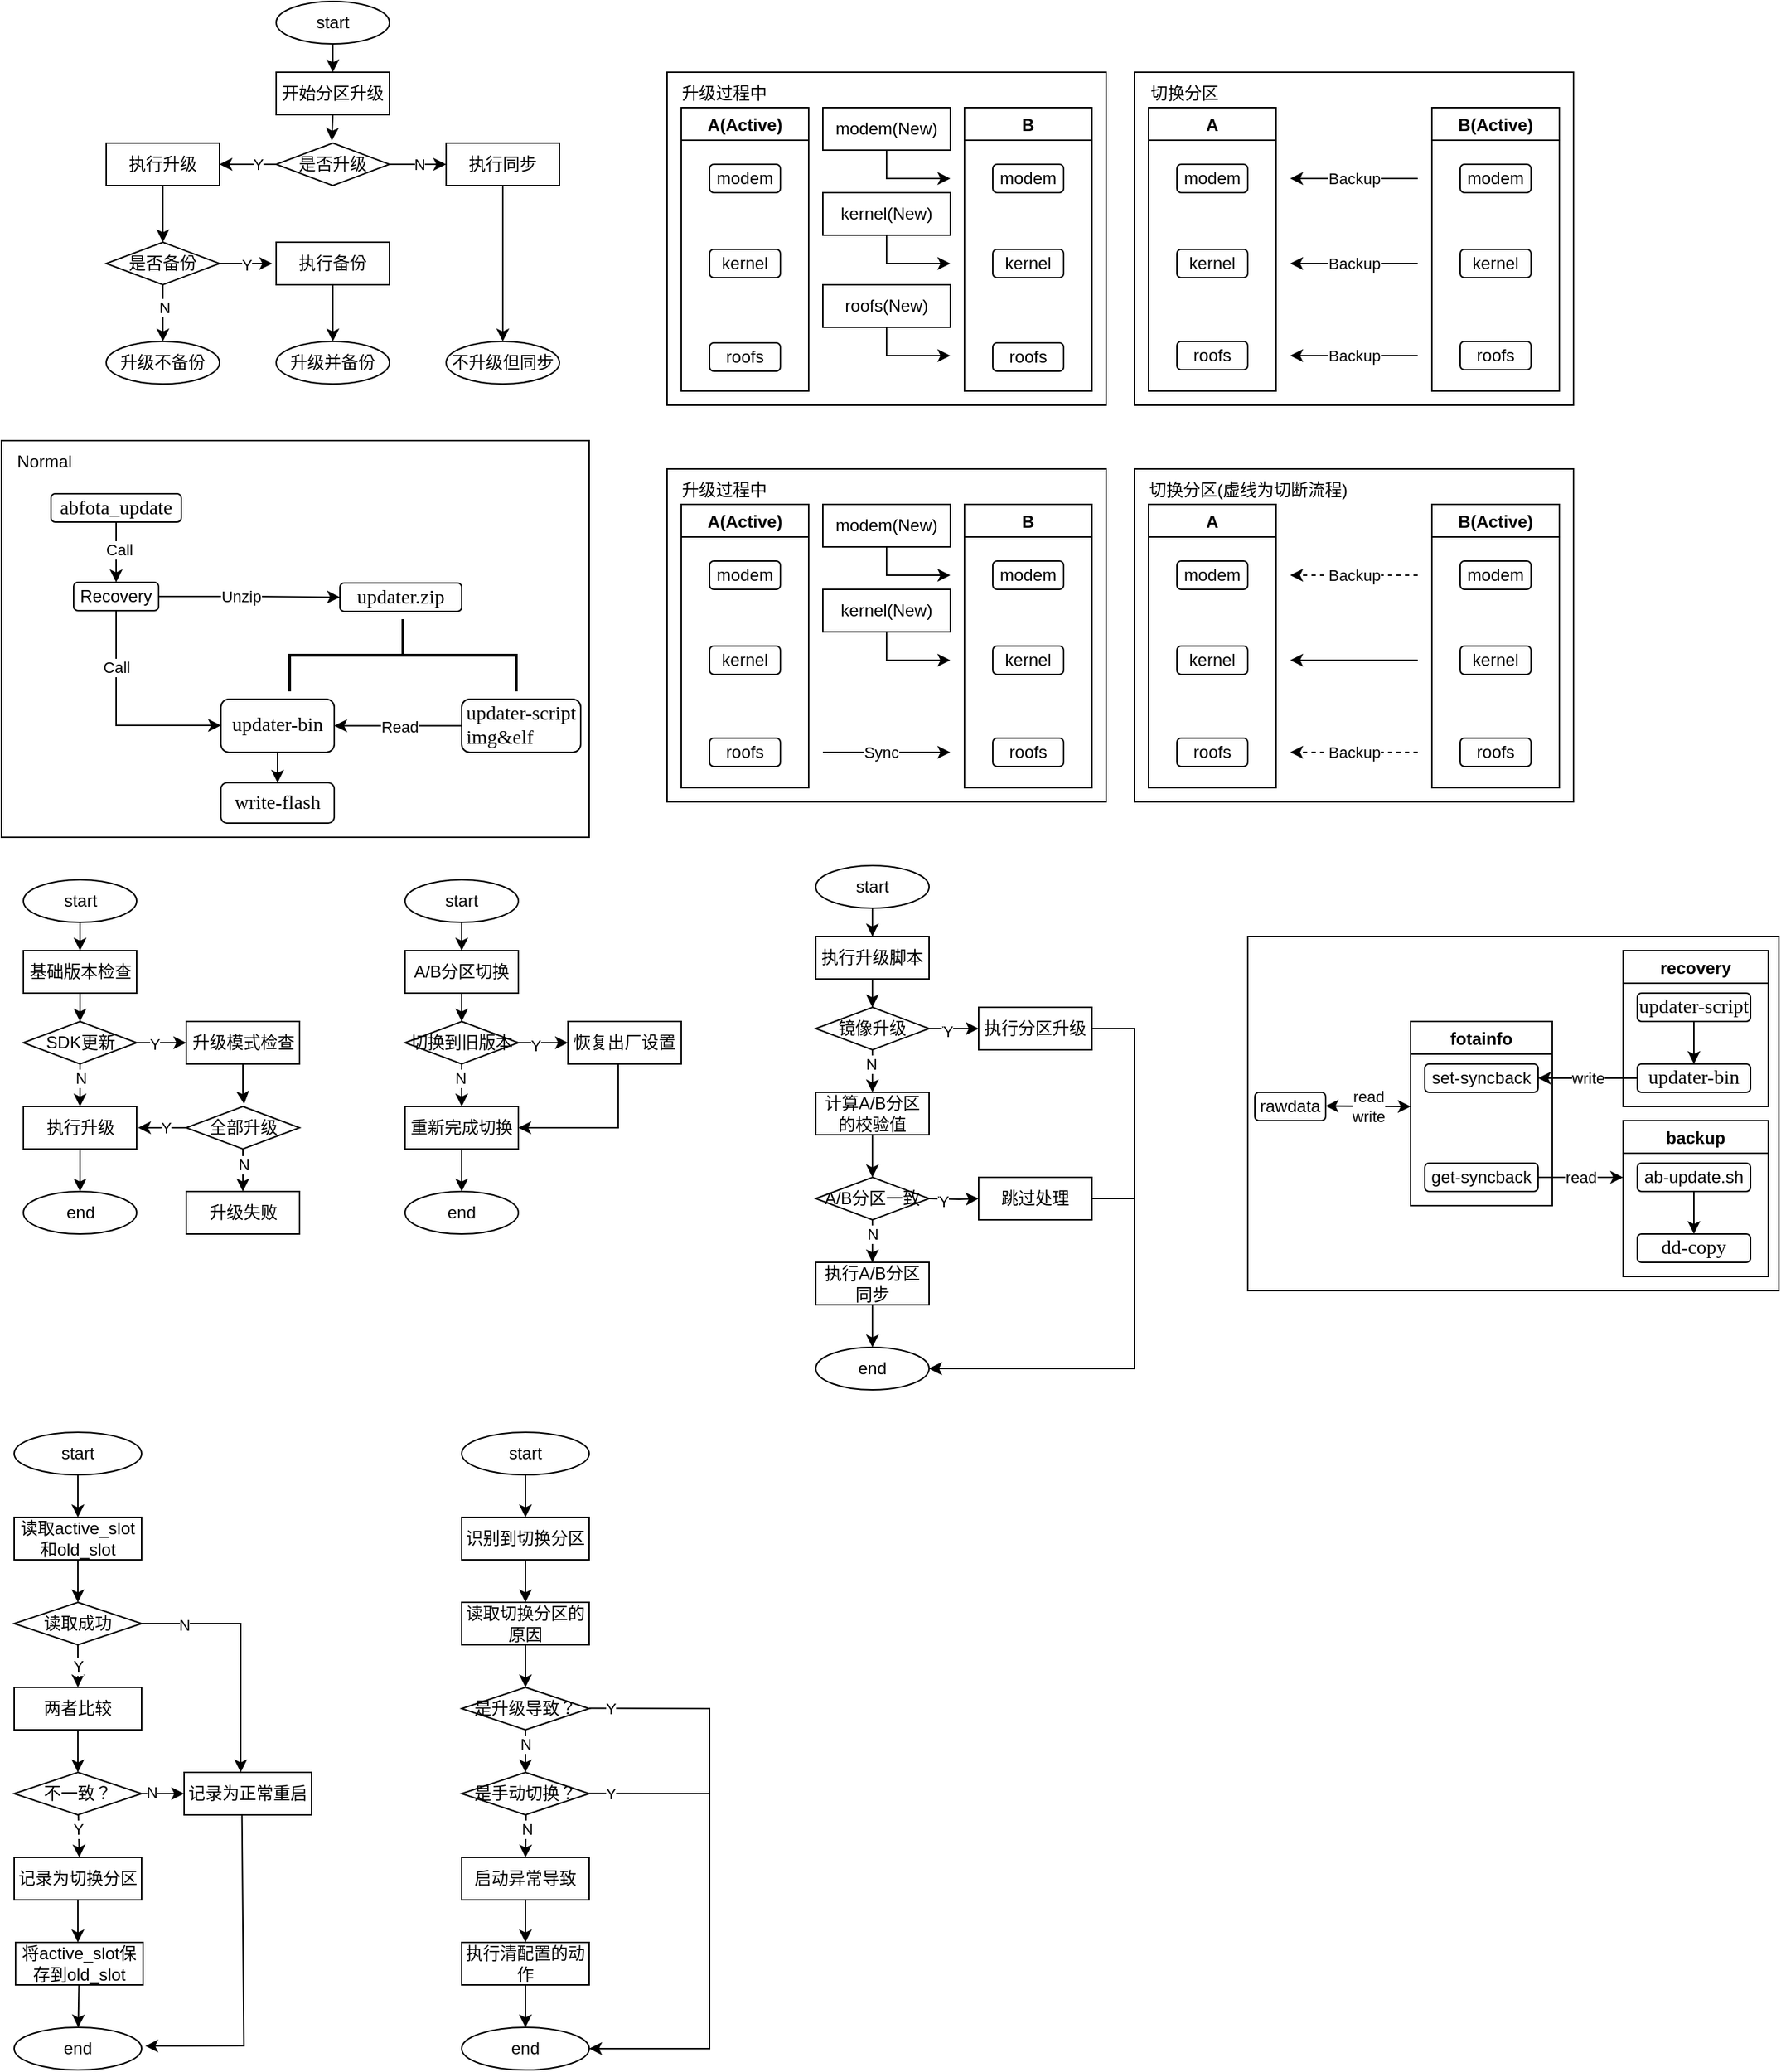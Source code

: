 <mxfile version="24.8.3">
  <diagram name="第 1 页" id="GCRl-8E6too8TkQ2BrHy">
    <mxGraphModel dx="1938" dy="1264" grid="1" gridSize="10" guides="1" tooltips="1" connect="1" arrows="1" fold="1" page="0" pageScale="1" pageWidth="827" pageHeight="1169" math="0" shadow="0">
      <root>
        <mxCell id="0" />
        <mxCell id="1" parent="0" />
        <mxCell id="q4IoUWrboh84U8gEIqpk-14" value="" style="rounded=0;whiteSpace=wrap;html=1;" parent="1" vertex="1">
          <mxGeometry x="650" y="360" width="310" height="235" as="geometry" />
        </mxCell>
        <mxCell id="NOKJQwVUO0OvhM5oq2DQ-14" style="edgeStyle=orthogonalEdgeStyle;rounded=0;orthogonalLoop=1;jettySize=auto;html=1;exitX=0.5;exitY=1;exitDx=0;exitDy=0;entryX=0.5;entryY=0;entryDx=0;entryDy=0;" parent="1" source="NOKJQwVUO0OvhM5oq2DQ-1" target="NOKJQwVUO0OvhM5oq2DQ-2" edge="1">
          <mxGeometry relative="1" as="geometry" />
        </mxCell>
        <mxCell id="NOKJQwVUO0OvhM5oq2DQ-1" value="start" style="ellipse;whiteSpace=wrap;html=1;" parent="1" vertex="1">
          <mxGeometry x="374" y="30" width="80" height="30" as="geometry" />
        </mxCell>
        <mxCell id="NOKJQwVUO0OvhM5oq2DQ-2" value="开始分区升级" style="rounded=0;whiteSpace=wrap;html=1;" parent="1" vertex="1">
          <mxGeometry x="374" y="80" width="80" height="30" as="geometry" />
        </mxCell>
        <mxCell id="NOKJQwVUO0OvhM5oq2DQ-16" style="edgeStyle=orthogonalEdgeStyle;rounded=0;orthogonalLoop=1;jettySize=auto;html=1;entryX=1;entryY=0.5;entryDx=0;entryDy=0;" parent="1" source="NOKJQwVUO0OvhM5oq2DQ-3" target="NOKJQwVUO0OvhM5oq2DQ-4" edge="1">
          <mxGeometry relative="1" as="geometry" />
        </mxCell>
        <mxCell id="NOKJQwVUO0OvhM5oq2DQ-29" value="Y" style="edgeLabel;html=1;align=center;verticalAlign=middle;resizable=0;points=[];" parent="NOKJQwVUO0OvhM5oq2DQ-16" vertex="1" connectable="0">
          <mxGeometry x="-0.36" relative="1" as="geometry">
            <mxPoint as="offset" />
          </mxGeometry>
        </mxCell>
        <mxCell id="NOKJQwVUO0OvhM5oq2DQ-17" style="edgeStyle=orthogonalEdgeStyle;rounded=0;orthogonalLoop=1;jettySize=auto;html=1;exitX=1;exitY=0.5;exitDx=0;exitDy=0;entryX=0;entryY=0.5;entryDx=0;entryDy=0;" parent="1" source="NOKJQwVUO0OvhM5oq2DQ-3" target="NOKJQwVUO0OvhM5oq2DQ-7" edge="1">
          <mxGeometry relative="1" as="geometry" />
        </mxCell>
        <mxCell id="NOKJQwVUO0OvhM5oq2DQ-28" value="N" style="edgeLabel;html=1;align=center;verticalAlign=middle;resizable=0;points=[];" parent="NOKJQwVUO0OvhM5oq2DQ-17" vertex="1" connectable="0">
          <mxGeometry x="0.034" relative="1" as="geometry">
            <mxPoint as="offset" />
          </mxGeometry>
        </mxCell>
        <mxCell id="NOKJQwVUO0OvhM5oq2DQ-3" value="是否升级" style="rhombus;whiteSpace=wrap;html=1;" parent="1" vertex="1">
          <mxGeometry x="374" y="130" width="80" height="30" as="geometry" />
        </mxCell>
        <mxCell id="NOKJQwVUO0OvhM5oq2DQ-18" style="edgeStyle=orthogonalEdgeStyle;rounded=0;orthogonalLoop=1;jettySize=auto;html=1;entryX=0.5;entryY=0;entryDx=0;entryDy=0;" parent="1" source="NOKJQwVUO0OvhM5oq2DQ-4" target="NOKJQwVUO0OvhM5oq2DQ-5" edge="1">
          <mxGeometry relative="1" as="geometry" />
        </mxCell>
        <mxCell id="NOKJQwVUO0OvhM5oq2DQ-4" value="执行升级" style="rounded=0;whiteSpace=wrap;html=1;" parent="1" vertex="1">
          <mxGeometry x="254" y="130" width="80" height="30" as="geometry" />
        </mxCell>
        <mxCell id="NOKJQwVUO0OvhM5oq2DQ-19" style="edgeStyle=orthogonalEdgeStyle;rounded=0;orthogonalLoop=1;jettySize=auto;html=1;exitX=0.5;exitY=1;exitDx=0;exitDy=0;entryX=0.5;entryY=0;entryDx=0;entryDy=0;" parent="1" source="NOKJQwVUO0OvhM5oq2DQ-5" target="NOKJQwVUO0OvhM5oq2DQ-8" edge="1">
          <mxGeometry relative="1" as="geometry" />
        </mxCell>
        <mxCell id="NOKJQwVUO0OvhM5oq2DQ-31" value="N" style="edgeLabel;html=1;align=center;verticalAlign=middle;resizable=0;points=[];" parent="NOKJQwVUO0OvhM5oq2DQ-19" vertex="1" connectable="0">
          <mxGeometry x="-0.226" y="1" relative="1" as="geometry">
            <mxPoint as="offset" />
          </mxGeometry>
        </mxCell>
        <mxCell id="NOKJQwVUO0OvhM5oq2DQ-5" value="是否备份" style="rhombus;whiteSpace=wrap;html=1;" parent="1" vertex="1">
          <mxGeometry x="254" y="200" width="80" height="30" as="geometry" />
        </mxCell>
        <mxCell id="NOKJQwVUO0OvhM5oq2DQ-6" value="执行备份" style="rounded=0;whiteSpace=wrap;html=1;" parent="1" vertex="1">
          <mxGeometry x="374" y="200" width="80" height="30" as="geometry" />
        </mxCell>
        <mxCell id="NOKJQwVUO0OvhM5oq2DQ-22" style="edgeStyle=orthogonalEdgeStyle;rounded=0;orthogonalLoop=1;jettySize=auto;html=1;exitX=0.5;exitY=1;exitDx=0;exitDy=0;entryX=0.5;entryY=0;entryDx=0;entryDy=0;" parent="1" source="NOKJQwVUO0OvhM5oq2DQ-7" target="NOKJQwVUO0OvhM5oq2DQ-10" edge="1">
          <mxGeometry relative="1" as="geometry" />
        </mxCell>
        <mxCell id="NOKJQwVUO0OvhM5oq2DQ-7" value="执行同步" style="rounded=0;whiteSpace=wrap;html=1;" parent="1" vertex="1">
          <mxGeometry x="494" y="130" width="80" height="30" as="geometry" />
        </mxCell>
        <mxCell id="NOKJQwVUO0OvhM5oq2DQ-8" value="升级不备份" style="ellipse;whiteSpace=wrap;html=1;" parent="1" vertex="1">
          <mxGeometry x="254" y="270" width="80" height="30" as="geometry" />
        </mxCell>
        <mxCell id="NOKJQwVUO0OvhM5oq2DQ-9" value="升级并备份" style="ellipse;whiteSpace=wrap;html=1;" parent="1" vertex="1">
          <mxGeometry x="374" y="270" width="80" height="30" as="geometry" />
        </mxCell>
        <mxCell id="NOKJQwVUO0OvhM5oq2DQ-10" value="不升级但同步" style="ellipse;whiteSpace=wrap;html=1;" parent="1" vertex="1">
          <mxGeometry x="494" y="270" width="80" height="30" as="geometry" />
        </mxCell>
        <mxCell id="NOKJQwVUO0OvhM5oq2DQ-15" style="edgeStyle=orthogonalEdgeStyle;rounded=0;orthogonalLoop=1;jettySize=auto;html=1;exitX=0.5;exitY=1;exitDx=0;exitDy=0;entryX=0.491;entryY=-0.056;entryDx=0;entryDy=0;entryPerimeter=0;" parent="1" source="NOKJQwVUO0OvhM5oq2DQ-2" target="NOKJQwVUO0OvhM5oq2DQ-3" edge="1">
          <mxGeometry relative="1" as="geometry" />
        </mxCell>
        <mxCell id="NOKJQwVUO0OvhM5oq2DQ-20" style="edgeStyle=orthogonalEdgeStyle;rounded=0;orthogonalLoop=1;jettySize=auto;html=1;exitX=1;exitY=0.5;exitDx=0;exitDy=0;entryX=-0.035;entryY=0.495;entryDx=0;entryDy=0;entryPerimeter=0;" parent="1" source="NOKJQwVUO0OvhM5oq2DQ-5" target="NOKJQwVUO0OvhM5oq2DQ-6" edge="1">
          <mxGeometry relative="1" as="geometry" />
        </mxCell>
        <mxCell id="NOKJQwVUO0OvhM5oq2DQ-30" value="Y" style="edgeLabel;html=1;align=center;verticalAlign=middle;resizable=0;points=[];" parent="NOKJQwVUO0OvhM5oq2DQ-20" vertex="1" connectable="0">
          <mxGeometry x="0.019" y="-1" relative="1" as="geometry">
            <mxPoint as="offset" />
          </mxGeometry>
        </mxCell>
        <mxCell id="NOKJQwVUO0OvhM5oq2DQ-21" style="edgeStyle=orthogonalEdgeStyle;rounded=0;orthogonalLoop=1;jettySize=auto;html=1;exitX=0.5;exitY=1;exitDx=0;exitDy=0;entryX=0.5;entryY=0;entryDx=0;entryDy=0;" parent="1" source="NOKJQwVUO0OvhM5oq2DQ-6" target="NOKJQwVUO0OvhM5oq2DQ-9" edge="1">
          <mxGeometry relative="1" as="geometry" />
        </mxCell>
        <mxCell id="q4IoUWrboh84U8gEIqpk-1" value="A(Active)" style="swimlane;" parent="1" vertex="1">
          <mxGeometry x="660" y="385" width="90" height="200" as="geometry">
            <mxRectangle x="210" y="630" width="90" height="30" as="alternateBounds" />
          </mxGeometry>
        </mxCell>
        <mxCell id="q4IoUWrboh84U8gEIqpk-2" value="modem" style="rounded=1;whiteSpace=wrap;html=1;" parent="q4IoUWrboh84U8gEIqpk-1" vertex="1">
          <mxGeometry x="20" y="40" width="50" height="20" as="geometry" />
        </mxCell>
        <mxCell id="q4IoUWrboh84U8gEIqpk-3" value="kernel" style="rounded=1;whiteSpace=wrap;html=1;" parent="q4IoUWrboh84U8gEIqpk-1" vertex="1">
          <mxGeometry x="20" y="100" width="50" height="20" as="geometry" />
        </mxCell>
        <mxCell id="q4IoUWrboh84U8gEIqpk-4" value="roofs" style="rounded=1;whiteSpace=wrap;html=1;" parent="q4IoUWrboh84U8gEIqpk-1" vertex="1">
          <mxGeometry x="20" y="165" width="50" height="20" as="geometry" />
        </mxCell>
        <mxCell id="q4IoUWrboh84U8gEIqpk-5" value="B" style="swimlane;" parent="1" vertex="1">
          <mxGeometry x="860" y="385" width="90" height="200" as="geometry">
            <mxRectangle x="210" y="630" width="90" height="30" as="alternateBounds" />
          </mxGeometry>
        </mxCell>
        <mxCell id="q4IoUWrboh84U8gEIqpk-6" value="modem" style="rounded=1;whiteSpace=wrap;html=1;" parent="q4IoUWrboh84U8gEIqpk-5" vertex="1">
          <mxGeometry x="20" y="40" width="50" height="20" as="geometry" />
        </mxCell>
        <mxCell id="q4IoUWrboh84U8gEIqpk-7" value="kernel" style="rounded=1;whiteSpace=wrap;html=1;" parent="q4IoUWrboh84U8gEIqpk-5" vertex="1">
          <mxGeometry x="20" y="100" width="50" height="20" as="geometry" />
        </mxCell>
        <mxCell id="q4IoUWrboh84U8gEIqpk-8" value="roofs" style="rounded=1;whiteSpace=wrap;html=1;" parent="q4IoUWrboh84U8gEIqpk-5" vertex="1">
          <mxGeometry x="20" y="165" width="50" height="20" as="geometry" />
        </mxCell>
        <mxCell id="q4IoUWrboh84U8gEIqpk-12" value="" style="endArrow=classic;html=1;rounded=0;" parent="1" edge="1">
          <mxGeometry width="50" height="50" relative="1" as="geometry">
            <mxPoint x="760" y="560" as="sourcePoint" />
            <mxPoint x="850" y="560" as="targetPoint" />
          </mxGeometry>
        </mxCell>
        <mxCell id="q4IoUWrboh84U8gEIqpk-21" value="Sync" style="edgeLabel;html=1;align=center;verticalAlign=middle;resizable=0;points=[];" parent="q4IoUWrboh84U8gEIqpk-12" vertex="1" connectable="0">
          <mxGeometry x="-0.102" relative="1" as="geometry">
            <mxPoint as="offset" />
          </mxGeometry>
        </mxCell>
        <mxCell id="q4IoUWrboh84U8gEIqpk-24" value="modem(New)" style="rounded=0;whiteSpace=wrap;html=1;" parent="1" vertex="1">
          <mxGeometry x="760" y="385" width="90" height="30" as="geometry" />
        </mxCell>
        <mxCell id="q4IoUWrboh84U8gEIqpk-25" value="" style="endArrow=classic;html=1;rounded=0;entryX=0.645;entryY=0.489;entryDx=0;entryDy=0;entryPerimeter=0;exitX=0.5;exitY=1;exitDx=0;exitDy=0;" parent="1" source="q4IoUWrboh84U8gEIqpk-24" edge="1">
          <mxGeometry width="50" height="50" relative="1" as="geometry">
            <mxPoint x="780.05" y="435.08" as="sourcePoint" />
            <mxPoint x="850" y="434.995" as="targetPoint" />
            <Array as="points">
              <mxPoint x="805" y="435" />
            </Array>
          </mxGeometry>
        </mxCell>
        <mxCell id="q4IoUWrboh84U8gEIqpk-26" value="" style="rounded=0;whiteSpace=wrap;html=1;" parent="1" vertex="1">
          <mxGeometry x="980" y="360" width="310" height="235" as="geometry" />
        </mxCell>
        <mxCell id="q4IoUWrboh84U8gEIqpk-27" value="A" style="swimlane;" parent="1" vertex="1">
          <mxGeometry x="990" y="385" width="90" height="200" as="geometry">
            <mxRectangle x="210" y="630" width="90" height="30" as="alternateBounds" />
          </mxGeometry>
        </mxCell>
        <mxCell id="q4IoUWrboh84U8gEIqpk-28" value="modem" style="rounded=1;whiteSpace=wrap;html=1;" parent="q4IoUWrboh84U8gEIqpk-27" vertex="1">
          <mxGeometry x="20" y="40" width="50" height="20" as="geometry" />
        </mxCell>
        <mxCell id="q4IoUWrboh84U8gEIqpk-29" value="kernel" style="rounded=1;whiteSpace=wrap;html=1;" parent="q4IoUWrboh84U8gEIqpk-27" vertex="1">
          <mxGeometry x="20" y="100" width="50" height="20" as="geometry" />
        </mxCell>
        <mxCell id="q4IoUWrboh84U8gEIqpk-30" value="roofs" style="rounded=1;whiteSpace=wrap;html=1;" parent="q4IoUWrboh84U8gEIqpk-27" vertex="1">
          <mxGeometry x="20" y="165" width="50" height="20" as="geometry" />
        </mxCell>
        <mxCell id="q4IoUWrboh84U8gEIqpk-31" value="B(Active)" style="swimlane;" parent="1" vertex="1">
          <mxGeometry x="1190" y="385" width="90" height="200" as="geometry">
            <mxRectangle x="210" y="630" width="90" height="30" as="alternateBounds" />
          </mxGeometry>
        </mxCell>
        <mxCell id="q4IoUWrboh84U8gEIqpk-32" value="modem" style="rounded=1;whiteSpace=wrap;html=1;" parent="q4IoUWrboh84U8gEIqpk-31" vertex="1">
          <mxGeometry x="20" y="40" width="50" height="20" as="geometry" />
        </mxCell>
        <mxCell id="q4IoUWrboh84U8gEIqpk-33" value="kernel" style="rounded=1;whiteSpace=wrap;html=1;" parent="q4IoUWrboh84U8gEIqpk-31" vertex="1">
          <mxGeometry x="20" y="100" width="50" height="20" as="geometry" />
        </mxCell>
        <mxCell id="q4IoUWrboh84U8gEIqpk-34" value="roofs" style="rounded=1;whiteSpace=wrap;html=1;" parent="q4IoUWrboh84U8gEIqpk-31" vertex="1">
          <mxGeometry x="20" y="165" width="50" height="20" as="geometry" />
        </mxCell>
        <mxCell id="q4IoUWrboh84U8gEIqpk-41" value="" style="endArrow=classic;html=1;rounded=0;dashed=1;" parent="1" edge="1">
          <mxGeometry width="50" height="50" relative="1" as="geometry">
            <mxPoint x="1180" y="435" as="sourcePoint" />
            <mxPoint x="1090" y="435" as="targetPoint" />
          </mxGeometry>
        </mxCell>
        <mxCell id="q4IoUWrboh84U8gEIqpk-43" value="Backup" style="edgeLabel;html=1;align=center;verticalAlign=middle;resizable=0;points=[];" parent="q4IoUWrboh84U8gEIqpk-41" vertex="1" connectable="0">
          <mxGeometry x="0.235" y="-1" relative="1" as="geometry">
            <mxPoint x="10" y="1" as="offset" />
          </mxGeometry>
        </mxCell>
        <mxCell id="q4IoUWrboh84U8gEIqpk-44" value="" style="endArrow=classic;html=1;rounded=0;" parent="1" edge="1">
          <mxGeometry width="50" height="50" relative="1" as="geometry">
            <mxPoint x="1180" y="495" as="sourcePoint" />
            <mxPoint x="1090" y="495" as="targetPoint" />
          </mxGeometry>
        </mxCell>
        <mxCell id="q4IoUWrboh84U8gEIqpk-48" value="升级过程中" style="text;html=1;align=center;verticalAlign=middle;resizable=0;points=[];autosize=1;strokeColor=none;fillColor=none;" parent="1" vertex="1">
          <mxGeometry x="650" y="360" width="80" height="30" as="geometry" />
        </mxCell>
        <mxCell id="q4IoUWrboh84U8gEIqpk-49" value="切换分区(虚线为切断流程)" style="text;html=1;align=center;verticalAlign=middle;resizable=0;points=[];autosize=1;strokeColor=none;fillColor=none;" parent="1" vertex="1">
          <mxGeometry x="980" y="360" width="160" height="30" as="geometry" />
        </mxCell>
        <mxCell id="q4IoUWrboh84U8gEIqpk-50" value="kernel(New)" style="rounded=0;whiteSpace=wrap;html=1;" parent="1" vertex="1">
          <mxGeometry x="760" y="445" width="90" height="30" as="geometry" />
        </mxCell>
        <mxCell id="q4IoUWrboh84U8gEIqpk-52" value="" style="endArrow=classic;html=1;rounded=0;entryX=0.645;entryY=0.489;entryDx=0;entryDy=0;entryPerimeter=0;exitX=0.5;exitY=1;exitDx=0;exitDy=0;" parent="1" edge="1">
          <mxGeometry width="50" height="50" relative="1" as="geometry">
            <mxPoint x="805" y="475" as="sourcePoint" />
            <mxPoint x="850" y="494.995" as="targetPoint" />
            <Array as="points">
              <mxPoint x="805" y="495" />
            </Array>
          </mxGeometry>
        </mxCell>
        <mxCell id="q4IoUWrboh84U8gEIqpk-53" value="" style="rounded=0;whiteSpace=wrap;html=1;" parent="1" vertex="1">
          <mxGeometry x="180" y="340" width="415" height="280" as="geometry" />
        </mxCell>
        <mxCell id="q4IoUWrboh84U8gEIqpk-69" style="edgeStyle=orthogonalEdgeStyle;rounded=0;orthogonalLoop=1;jettySize=auto;html=1;entryX=0;entryY=0.5;entryDx=0;entryDy=0;" parent="1" source="q4IoUWrboh84U8gEIqpk-55" target="q4IoUWrboh84U8gEIqpk-57" edge="1">
          <mxGeometry relative="1" as="geometry" />
        </mxCell>
        <mxCell id="q4IoUWrboh84U8gEIqpk-77" value="Unzip" style="edgeLabel;html=1;align=center;verticalAlign=middle;resizable=0;points=[];" parent="q4IoUWrboh84U8gEIqpk-69" vertex="1" connectable="0">
          <mxGeometry x="-0.241" y="1" relative="1" as="geometry">
            <mxPoint x="9" y="1" as="offset" />
          </mxGeometry>
        </mxCell>
        <mxCell id="q4IoUWrboh84U8gEIqpk-71" style="edgeStyle=orthogonalEdgeStyle;rounded=0;orthogonalLoop=1;jettySize=auto;html=1;entryX=0;entryY=0.5;entryDx=0;entryDy=0;" parent="1" source="q4IoUWrboh84U8gEIqpk-55" target="q4IoUWrboh84U8gEIqpk-59" edge="1">
          <mxGeometry relative="1" as="geometry">
            <Array as="points">
              <mxPoint x="261" y="541" />
              <mxPoint x="335" y="541" />
            </Array>
          </mxGeometry>
        </mxCell>
        <mxCell id="q4IoUWrboh84U8gEIqpk-76" value="Call" style="edgeLabel;html=1;align=center;verticalAlign=middle;resizable=0;points=[];" parent="q4IoUWrboh84U8gEIqpk-71" vertex="1" connectable="0">
          <mxGeometry x="-0.492" relative="1" as="geometry">
            <mxPoint as="offset" />
          </mxGeometry>
        </mxCell>
        <mxCell id="q4IoUWrboh84U8gEIqpk-55" value="Recovery" style="rounded=1;whiteSpace=wrap;html=1;" parent="1" vertex="1">
          <mxGeometry x="231" y="440" width="60" height="20" as="geometry" />
        </mxCell>
        <mxCell id="q4IoUWrboh84U8gEIqpk-73" style="edgeStyle=orthogonalEdgeStyle;rounded=0;orthogonalLoop=1;jettySize=auto;html=1;entryX=1;entryY=0.5;entryDx=0;entryDy=0;" parent="1" source="q4IoUWrboh84U8gEIqpk-56" target="q4IoUWrboh84U8gEIqpk-59" edge="1">
          <mxGeometry relative="1" as="geometry" />
        </mxCell>
        <mxCell id="q4IoUWrboh84U8gEIqpk-74" value="Read" style="edgeLabel;html=1;align=center;verticalAlign=middle;resizable=0;points=[];" parent="q4IoUWrboh84U8gEIqpk-73" vertex="1" connectable="0">
          <mxGeometry x="0.093" y="1" relative="1" as="geometry">
            <mxPoint x="5" y="-1" as="offset" />
          </mxGeometry>
        </mxCell>
        <mxCell id="q4IoUWrboh84U8gEIqpk-56" value="&lt;p style=&quot;margin: 0pt 0pt 0.0pt; text-align: justify; font-family: &amp;quot;Times New Roman&amp;quot;; font-size: 10.5pt;&quot; class=&quot;MsoNormal&quot;&gt;&lt;span style=&quot;font-family: 宋体; font-size: 10.5pt;&quot;&gt;&lt;font face=&quot;Times New Roman&quot;&gt;updater-&lt;/font&gt;&lt;/span&gt;&lt;span style=&quot;font-size: 10.5pt; background-color: initial;&quot;&gt;script&lt;br&gt;img&amp;amp;elf&lt;/span&gt;&lt;/p&gt;" style="rounded=1;whiteSpace=wrap;html=1;" parent="1" vertex="1">
          <mxGeometry x="505" y="522.5" width="84" height="37.5" as="geometry" />
        </mxCell>
        <mxCell id="q4IoUWrboh84U8gEIqpk-57" value="&lt;p style=&quot;margin: 0pt 0pt 0.0pt; text-align: justify; font-family: &amp;quot;Times New Roman&amp;quot;; font-size: 10.5pt;&quot; class=&quot;MsoNormal&quot;&gt;&lt;span style=&quot;font-family: 宋体; font-size: 10.5pt;&quot;&gt;&lt;font face=&quot;Times New Roman&quot;&gt;updater.zip&lt;/font&gt;&lt;/span&gt;&lt;/p&gt;" style="rounded=1;whiteSpace=wrap;html=1;" parent="1" vertex="1">
          <mxGeometry x="419" y="440.5" width="86" height="20" as="geometry" />
        </mxCell>
        <mxCell id="q4IoUWrboh84U8gEIqpk-94" value="" style="edgeStyle=orthogonalEdgeStyle;rounded=0;orthogonalLoop=1;jettySize=auto;html=1;" parent="1" source="q4IoUWrboh84U8gEIqpk-59" target="q4IoUWrboh84U8gEIqpk-93" edge="1">
          <mxGeometry relative="1" as="geometry" />
        </mxCell>
        <mxCell id="q4IoUWrboh84U8gEIqpk-59" value="&lt;p style=&quot;margin: 0pt 0pt 0.0pt; text-align: justify; font-family: &amp;quot;Times New Roman&amp;quot;; font-size: 10.5pt;&quot; class=&quot;MsoNormal&quot;&gt;&lt;span style=&quot;font-family: 宋体; font-size: 10.5pt;&quot;&gt;&lt;font face=&quot;Times New Roman&quot;&gt;updater-bin&lt;/font&gt;&lt;/span&gt;&lt;/p&gt;" style="rounded=1;whiteSpace=wrap;html=1;" parent="1" vertex="1">
          <mxGeometry x="335" y="522.5" width="80" height="37.5" as="geometry" />
        </mxCell>
        <mxCell id="q4IoUWrboh84U8gEIqpk-60" value="" style="strokeWidth=2;html=1;shape=mxgraph.flowchart.annotation_2;align=left;labelPosition=right;pointerEvents=1;rotation=90;" parent="1" vertex="1">
          <mxGeometry x="438" y="411.5" width="51" height="160" as="geometry" />
        </mxCell>
        <mxCell id="q4IoUWrboh84U8gEIqpk-63" value="Normal" style="text;html=1;align=center;verticalAlign=middle;resizable=0;points=[];autosize=1;strokeColor=none;fillColor=none;" parent="1" vertex="1">
          <mxGeometry x="180" y="340" width="60" height="30" as="geometry" />
        </mxCell>
        <mxCell id="q4IoUWrboh84U8gEIqpk-66" value="" style="edgeStyle=orthogonalEdgeStyle;rounded=0;orthogonalLoop=1;jettySize=auto;html=1;" parent="1" source="q4IoUWrboh84U8gEIqpk-65" target="q4IoUWrboh84U8gEIqpk-55" edge="1">
          <mxGeometry relative="1" as="geometry" />
        </mxCell>
        <mxCell id="q4IoUWrboh84U8gEIqpk-75" value="Call" style="edgeLabel;html=1;align=center;verticalAlign=middle;resizable=0;points=[];" parent="q4IoUWrboh84U8gEIqpk-66" vertex="1" connectable="0">
          <mxGeometry x="-0.111" y="2" relative="1" as="geometry">
            <mxPoint as="offset" />
          </mxGeometry>
        </mxCell>
        <mxCell id="q4IoUWrboh84U8gEIqpk-65" value="&lt;p style=&quot;margin: 0pt 0pt 0.0pt; text-align: justify;&quot; class=&quot;MsoNormal&quot;&gt;&lt;font face=&quot;Times New Roman&quot;&gt;&lt;span style=&quot;font-size: 14px;&quot;&gt;abfota_update&lt;/span&gt;&lt;/font&gt;&lt;br&gt;&lt;/p&gt;" style="rounded=1;whiteSpace=wrap;html=1;" parent="1" vertex="1">
          <mxGeometry x="215" y="377.5" width="92" height="20" as="geometry" />
        </mxCell>
        <mxCell id="q4IoUWrboh84U8gEIqpk-93" value="&lt;p style=&quot;margin: 0pt 0pt 0.0pt; text-align: justify; font-family: &amp;quot;Times New Roman&amp;quot;; font-size: 10.5pt;&quot; class=&quot;MsoNormal&quot;&gt;&lt;span style=&quot;font-family: 宋体; font-size: 10.5pt;&quot;&gt;&lt;font face=&quot;Times New Roman&quot;&gt;write-flash&lt;/font&gt;&lt;/span&gt;&lt;/p&gt;" style="rounded=1;whiteSpace=wrap;html=1;" parent="1" vertex="1">
          <mxGeometry x="335" y="581.5" width="80" height="28.5" as="geometry" />
        </mxCell>
        <mxCell id="q4IoUWrboh84U8gEIqpk-95" value="" style="endArrow=classic;html=1;rounded=0;dashed=1;" parent="1" edge="1">
          <mxGeometry width="50" height="50" relative="1" as="geometry">
            <mxPoint x="1180" y="560" as="sourcePoint" />
            <mxPoint x="1090" y="560" as="targetPoint" />
          </mxGeometry>
        </mxCell>
        <mxCell id="q4IoUWrboh84U8gEIqpk-96" value="Backup" style="edgeLabel;html=1;align=center;verticalAlign=middle;resizable=0;points=[];" parent="q4IoUWrboh84U8gEIqpk-95" vertex="1" connectable="0">
          <mxGeometry x="0.235" y="-1" relative="1" as="geometry">
            <mxPoint x="10" y="1" as="offset" />
          </mxGeometry>
        </mxCell>
        <mxCell id="q4IoUWrboh84U8gEIqpk-97" value="" style="rounded=0;whiteSpace=wrap;html=1;" parent="1" vertex="1">
          <mxGeometry x="650" y="80" width="310" height="235" as="geometry" />
        </mxCell>
        <mxCell id="q4IoUWrboh84U8gEIqpk-98" value="A(Active)" style="swimlane;" parent="1" vertex="1">
          <mxGeometry x="660" y="105" width="90" height="200" as="geometry">
            <mxRectangle x="210" y="630" width="90" height="30" as="alternateBounds" />
          </mxGeometry>
        </mxCell>
        <mxCell id="q4IoUWrboh84U8gEIqpk-99" value="modem" style="rounded=1;whiteSpace=wrap;html=1;" parent="q4IoUWrboh84U8gEIqpk-98" vertex="1">
          <mxGeometry x="20" y="40" width="50" height="20" as="geometry" />
        </mxCell>
        <mxCell id="q4IoUWrboh84U8gEIqpk-100" value="kernel" style="rounded=1;whiteSpace=wrap;html=1;" parent="q4IoUWrboh84U8gEIqpk-98" vertex="1">
          <mxGeometry x="20" y="100" width="50" height="20" as="geometry" />
        </mxCell>
        <mxCell id="q4IoUWrboh84U8gEIqpk-101" value="roofs" style="rounded=1;whiteSpace=wrap;html=1;" parent="q4IoUWrboh84U8gEIqpk-98" vertex="1">
          <mxGeometry x="20" y="166" width="50" height="20" as="geometry" />
        </mxCell>
        <mxCell id="q4IoUWrboh84U8gEIqpk-102" value="B" style="swimlane;" parent="1" vertex="1">
          <mxGeometry x="860" y="105" width="90" height="200" as="geometry">
            <mxRectangle x="210" y="630" width="90" height="30" as="alternateBounds" />
          </mxGeometry>
        </mxCell>
        <mxCell id="q4IoUWrboh84U8gEIqpk-103" value="modem" style="rounded=1;whiteSpace=wrap;html=1;" parent="q4IoUWrboh84U8gEIqpk-102" vertex="1">
          <mxGeometry x="20" y="40" width="50" height="20" as="geometry" />
        </mxCell>
        <mxCell id="q4IoUWrboh84U8gEIqpk-104" value="kernel" style="rounded=1;whiteSpace=wrap;html=1;" parent="q4IoUWrboh84U8gEIqpk-102" vertex="1">
          <mxGeometry x="20" y="100" width="50" height="20" as="geometry" />
        </mxCell>
        <mxCell id="q4IoUWrboh84U8gEIqpk-105" value="roofs" style="rounded=1;whiteSpace=wrap;html=1;" parent="q4IoUWrboh84U8gEIqpk-102" vertex="1">
          <mxGeometry x="20" y="166" width="50" height="20" as="geometry" />
        </mxCell>
        <mxCell id="q4IoUWrboh84U8gEIqpk-108" value="modem(New)" style="rounded=0;whiteSpace=wrap;html=1;" parent="1" vertex="1">
          <mxGeometry x="760" y="105" width="90" height="30" as="geometry" />
        </mxCell>
        <mxCell id="q4IoUWrboh84U8gEIqpk-109" value="" style="endArrow=classic;html=1;rounded=0;entryX=0.645;entryY=0.489;entryDx=0;entryDy=0;entryPerimeter=0;exitX=0.5;exitY=1;exitDx=0;exitDy=0;" parent="1" source="q4IoUWrboh84U8gEIqpk-108" edge="1">
          <mxGeometry width="50" height="50" relative="1" as="geometry">
            <mxPoint x="780.05" y="155.08" as="sourcePoint" />
            <mxPoint x="850" y="154.995" as="targetPoint" />
            <Array as="points">
              <mxPoint x="805" y="155" />
            </Array>
          </mxGeometry>
        </mxCell>
        <mxCell id="q4IoUWrboh84U8gEIqpk-110" value="" style="rounded=0;whiteSpace=wrap;html=1;" parent="1" vertex="1">
          <mxGeometry x="980" y="80" width="310" height="235" as="geometry" />
        </mxCell>
        <mxCell id="q4IoUWrboh84U8gEIqpk-111" value="A" style="swimlane;" parent="1" vertex="1">
          <mxGeometry x="990" y="105" width="90" height="200" as="geometry">
            <mxRectangle x="210" y="630" width="90" height="30" as="alternateBounds" />
          </mxGeometry>
        </mxCell>
        <mxCell id="q4IoUWrboh84U8gEIqpk-112" value="modem" style="rounded=1;whiteSpace=wrap;html=1;" parent="q4IoUWrboh84U8gEIqpk-111" vertex="1">
          <mxGeometry x="20" y="40" width="50" height="20" as="geometry" />
        </mxCell>
        <mxCell id="q4IoUWrboh84U8gEIqpk-113" value="kernel" style="rounded=1;whiteSpace=wrap;html=1;" parent="q4IoUWrboh84U8gEIqpk-111" vertex="1">
          <mxGeometry x="20" y="100" width="50" height="20" as="geometry" />
        </mxCell>
        <mxCell id="q4IoUWrboh84U8gEIqpk-114" value="roofs" style="rounded=1;whiteSpace=wrap;html=1;" parent="q4IoUWrboh84U8gEIqpk-111" vertex="1">
          <mxGeometry x="20" y="165" width="50" height="20" as="geometry" />
        </mxCell>
        <mxCell id="q4IoUWrboh84U8gEIqpk-115" value="B(Active)" style="swimlane;" parent="1" vertex="1">
          <mxGeometry x="1190" y="105" width="90" height="200" as="geometry">
            <mxRectangle x="210" y="630" width="90" height="30" as="alternateBounds" />
          </mxGeometry>
        </mxCell>
        <mxCell id="q4IoUWrboh84U8gEIqpk-116" value="modem" style="rounded=1;whiteSpace=wrap;html=1;" parent="q4IoUWrboh84U8gEIqpk-115" vertex="1">
          <mxGeometry x="20" y="40" width="50" height="20" as="geometry" />
        </mxCell>
        <mxCell id="q4IoUWrboh84U8gEIqpk-117" value="kernel" style="rounded=1;whiteSpace=wrap;html=1;" parent="q4IoUWrboh84U8gEIqpk-115" vertex="1">
          <mxGeometry x="20" y="100" width="50" height="20" as="geometry" />
        </mxCell>
        <mxCell id="q4IoUWrboh84U8gEIqpk-118" value="roofs" style="rounded=1;whiteSpace=wrap;html=1;" parent="q4IoUWrboh84U8gEIqpk-115" vertex="1">
          <mxGeometry x="20" y="165" width="50" height="20" as="geometry" />
        </mxCell>
        <mxCell id="q4IoUWrboh84U8gEIqpk-119" value="" style="endArrow=classic;html=1;rounded=0;" parent="1" edge="1">
          <mxGeometry width="50" height="50" relative="1" as="geometry">
            <mxPoint x="1180" y="155" as="sourcePoint" />
            <mxPoint x="1090" y="155" as="targetPoint" />
          </mxGeometry>
        </mxCell>
        <mxCell id="q4IoUWrboh84U8gEIqpk-120" value="Backup" style="edgeLabel;html=1;align=center;verticalAlign=middle;resizable=0;points=[];" parent="q4IoUWrboh84U8gEIqpk-119" vertex="1" connectable="0">
          <mxGeometry x="0.235" y="-1" relative="1" as="geometry">
            <mxPoint x="10" y="1" as="offset" />
          </mxGeometry>
        </mxCell>
        <mxCell id="q4IoUWrboh84U8gEIqpk-121" value="" style="endArrow=classic;html=1;rounded=0;" parent="1" edge="1">
          <mxGeometry width="50" height="50" relative="1" as="geometry">
            <mxPoint x="1180" y="215" as="sourcePoint" />
            <mxPoint x="1090" y="215" as="targetPoint" />
          </mxGeometry>
        </mxCell>
        <mxCell id="q4IoUWrboh84U8gEIqpk-122" value="Backup" style="edgeLabel;html=1;align=center;verticalAlign=middle;resizable=0;points=[];" parent="q4IoUWrboh84U8gEIqpk-121" vertex="1" connectable="0">
          <mxGeometry x="0.235" y="-1" relative="1" as="geometry">
            <mxPoint x="10" y="1" as="offset" />
          </mxGeometry>
        </mxCell>
        <mxCell id="q4IoUWrboh84U8gEIqpk-123" value="升级过程中" style="text;html=1;align=center;verticalAlign=middle;resizable=0;points=[];autosize=1;strokeColor=none;fillColor=none;" parent="1" vertex="1">
          <mxGeometry x="650" y="80" width="80" height="30" as="geometry" />
        </mxCell>
        <mxCell id="q4IoUWrboh84U8gEIqpk-124" value="切换分区" style="text;html=1;align=center;verticalAlign=middle;resizable=0;points=[];autosize=1;strokeColor=none;fillColor=none;" parent="1" vertex="1">
          <mxGeometry x="980" y="80" width="70" height="30" as="geometry" />
        </mxCell>
        <mxCell id="q4IoUWrboh84U8gEIqpk-125" value="kernel(New)" style="rounded=0;whiteSpace=wrap;html=1;" parent="1" vertex="1">
          <mxGeometry x="760" y="165" width="90" height="30" as="geometry" />
        </mxCell>
        <mxCell id="q4IoUWrboh84U8gEIqpk-126" value="" style="endArrow=classic;html=1;rounded=0;entryX=0.645;entryY=0.489;entryDx=0;entryDy=0;entryPerimeter=0;exitX=0.5;exitY=1;exitDx=0;exitDy=0;" parent="1" edge="1">
          <mxGeometry width="50" height="50" relative="1" as="geometry">
            <mxPoint x="805" y="195" as="sourcePoint" />
            <mxPoint x="850" y="214.995" as="targetPoint" />
            <Array as="points">
              <mxPoint x="805" y="215" />
            </Array>
          </mxGeometry>
        </mxCell>
        <mxCell id="q4IoUWrboh84U8gEIqpk-127" value="" style="endArrow=classic;html=1;rounded=0;" parent="1" edge="1">
          <mxGeometry width="50" height="50" relative="1" as="geometry">
            <mxPoint x="1180" y="280" as="sourcePoint" />
            <mxPoint x="1090" y="280" as="targetPoint" />
          </mxGeometry>
        </mxCell>
        <mxCell id="q4IoUWrboh84U8gEIqpk-128" value="Backup" style="edgeLabel;html=1;align=center;verticalAlign=middle;resizable=0;points=[];" parent="q4IoUWrboh84U8gEIqpk-127" vertex="1" connectable="0">
          <mxGeometry x="0.235" y="-1" relative="1" as="geometry">
            <mxPoint x="10" y="1" as="offset" />
          </mxGeometry>
        </mxCell>
        <mxCell id="q4IoUWrboh84U8gEIqpk-129" value="" style="endArrow=classic;html=1;rounded=0;entryX=0.645;entryY=0.489;entryDx=0;entryDy=0;entryPerimeter=0;exitX=0.5;exitY=1;exitDx=0;exitDy=0;" parent="1" edge="1">
          <mxGeometry width="50" height="50" relative="1" as="geometry">
            <mxPoint x="805" y="260" as="sourcePoint" />
            <mxPoint x="850" y="279.995" as="targetPoint" />
            <Array as="points">
              <mxPoint x="805" y="280" />
            </Array>
          </mxGeometry>
        </mxCell>
        <mxCell id="q4IoUWrboh84U8gEIqpk-130" value="roofs(New)" style="rounded=0;whiteSpace=wrap;html=1;" parent="1" vertex="1">
          <mxGeometry x="760" y="230" width="90" height="30" as="geometry" />
        </mxCell>
        <mxCell id="eJC4iJAMDMBGixWMzzi8-10" style="edgeStyle=orthogonalEdgeStyle;rounded=0;orthogonalLoop=1;jettySize=auto;html=1;entryX=0.5;entryY=0;entryDx=0;entryDy=0;" parent="1" source="eJC4iJAMDMBGixWMzzi8-1" target="eJC4iJAMDMBGixWMzzi8-2" edge="1">
          <mxGeometry relative="1" as="geometry" />
        </mxCell>
        <mxCell id="eJC4iJAMDMBGixWMzzi8-1" value="start" style="ellipse;whiteSpace=wrap;html=1;" parent="1" vertex="1">
          <mxGeometry x="195.5" y="650" width="80" height="30" as="geometry" />
        </mxCell>
        <mxCell id="eJC4iJAMDMBGixWMzzi8-11" style="edgeStyle=orthogonalEdgeStyle;rounded=0;orthogonalLoop=1;jettySize=auto;html=1;entryX=0.5;entryY=0;entryDx=0;entryDy=0;" parent="1" source="eJC4iJAMDMBGixWMzzi8-2" target="eJC4iJAMDMBGixWMzzi8-3" edge="1">
          <mxGeometry relative="1" as="geometry" />
        </mxCell>
        <mxCell id="eJC4iJAMDMBGixWMzzi8-2" value="基础版本检查" style="rounded=0;whiteSpace=wrap;html=1;" parent="1" vertex="1">
          <mxGeometry x="195.5" y="700" width="80" height="30" as="geometry" />
        </mxCell>
        <mxCell id="eJC4iJAMDMBGixWMzzi8-12" style="edgeStyle=orthogonalEdgeStyle;rounded=0;orthogonalLoop=1;jettySize=auto;html=1;entryX=0.5;entryY=0;entryDx=0;entryDy=0;" parent="1" source="eJC4iJAMDMBGixWMzzi8-3" target="eJC4iJAMDMBGixWMzzi8-5" edge="1">
          <mxGeometry relative="1" as="geometry" />
        </mxCell>
        <mxCell id="eJC4iJAMDMBGixWMzzi8-22" value="N" style="edgeLabel;html=1;align=center;verticalAlign=middle;resizable=0;points=[];" parent="eJC4iJAMDMBGixWMzzi8-12" vertex="1" connectable="0">
          <mxGeometry x="-0.607" relative="1" as="geometry">
            <mxPoint as="offset" />
          </mxGeometry>
        </mxCell>
        <mxCell id="eJC4iJAMDMBGixWMzzi8-15" style="edgeStyle=orthogonalEdgeStyle;rounded=0;orthogonalLoop=1;jettySize=auto;html=1;entryX=0;entryY=0.5;entryDx=0;entryDy=0;" parent="1" source="eJC4iJAMDMBGixWMzzi8-3" target="eJC4iJAMDMBGixWMzzi8-4" edge="1">
          <mxGeometry relative="1" as="geometry" />
        </mxCell>
        <mxCell id="eJC4iJAMDMBGixWMzzi8-21" value="Y" style="edgeLabel;html=1;align=center;verticalAlign=middle;resizable=0;points=[];" parent="eJC4iJAMDMBGixWMzzi8-15" vertex="1" connectable="0">
          <mxGeometry x="-0.455" y="-1" relative="1" as="geometry">
            <mxPoint as="offset" />
          </mxGeometry>
        </mxCell>
        <mxCell id="eJC4iJAMDMBGixWMzzi8-3" value="SDK更新" style="rhombus;whiteSpace=wrap;html=1;" parent="1" vertex="1">
          <mxGeometry x="195.5" y="750" width="80" height="30" as="geometry" />
        </mxCell>
        <mxCell id="eJC4iJAMDMBGixWMzzi8-4" value="升级模式检查" style="rounded=0;whiteSpace=wrap;html=1;" parent="1" vertex="1">
          <mxGeometry x="310.5" y="750" width="80" height="30" as="geometry" />
        </mxCell>
        <mxCell id="eJC4iJAMDMBGixWMzzi8-14" style="edgeStyle=orthogonalEdgeStyle;rounded=0;orthogonalLoop=1;jettySize=auto;html=1;entryX=0.5;entryY=0;entryDx=0;entryDy=0;" parent="1" source="eJC4iJAMDMBGixWMzzi8-5" target="eJC4iJAMDMBGixWMzzi8-8" edge="1">
          <mxGeometry relative="1" as="geometry" />
        </mxCell>
        <mxCell id="eJC4iJAMDMBGixWMzzi8-5" value="执行升级" style="rounded=0;whiteSpace=wrap;html=1;" parent="1" vertex="1">
          <mxGeometry x="195.5" y="810" width="80" height="30" as="geometry" />
        </mxCell>
        <mxCell id="eJC4iJAMDMBGixWMzzi8-17" style="edgeStyle=orthogonalEdgeStyle;rounded=0;orthogonalLoop=1;jettySize=auto;html=1;" parent="1" source="eJC4iJAMDMBGixWMzzi8-6" edge="1">
          <mxGeometry relative="1" as="geometry">
            <mxPoint x="276.5" y="825" as="targetPoint" />
          </mxGeometry>
        </mxCell>
        <mxCell id="eJC4iJAMDMBGixWMzzi8-20" value="Y" style="edgeLabel;html=1;align=center;verticalAlign=middle;resizable=0;points=[];" parent="eJC4iJAMDMBGixWMzzi8-17" vertex="1" connectable="0">
          <mxGeometry x="-0.133" relative="1" as="geometry">
            <mxPoint as="offset" />
          </mxGeometry>
        </mxCell>
        <mxCell id="eJC4iJAMDMBGixWMzzi8-18" value="" style="edgeStyle=orthogonalEdgeStyle;rounded=0;orthogonalLoop=1;jettySize=auto;html=1;" parent="1" source="eJC4iJAMDMBGixWMzzi8-6" target="eJC4iJAMDMBGixWMzzi8-7" edge="1">
          <mxGeometry relative="1" as="geometry" />
        </mxCell>
        <mxCell id="eJC4iJAMDMBGixWMzzi8-19" value="N" style="edgeLabel;html=1;align=center;verticalAlign=middle;resizable=0;points=[];" parent="eJC4iJAMDMBGixWMzzi8-18" vertex="1" connectable="0">
          <mxGeometry x="0.174" relative="1" as="geometry">
            <mxPoint as="offset" />
          </mxGeometry>
        </mxCell>
        <mxCell id="eJC4iJAMDMBGixWMzzi8-6" value="全部升级" style="rhombus;whiteSpace=wrap;html=1;" parent="1" vertex="1">
          <mxGeometry x="310.5" y="810" width="80" height="30" as="geometry" />
        </mxCell>
        <mxCell id="eJC4iJAMDMBGixWMzzi8-7" value="升级失败" style="rounded=0;whiteSpace=wrap;html=1;" parent="1" vertex="1">
          <mxGeometry x="310.5" y="870" width="80" height="30" as="geometry" />
        </mxCell>
        <mxCell id="eJC4iJAMDMBGixWMzzi8-8" value="end" style="ellipse;whiteSpace=wrap;html=1;" parent="1" vertex="1">
          <mxGeometry x="195.5" y="870" width="80" height="30" as="geometry" />
        </mxCell>
        <mxCell id="eJC4iJAMDMBGixWMzzi8-16" style="edgeStyle=orthogonalEdgeStyle;rounded=0;orthogonalLoop=1;jettySize=auto;html=1;entryX=0.511;entryY=-0.059;entryDx=0;entryDy=0;entryPerimeter=0;" parent="1" source="eJC4iJAMDMBGixWMzzi8-4" target="eJC4iJAMDMBGixWMzzi8-6" edge="1">
          <mxGeometry relative="1" as="geometry" />
        </mxCell>
        <mxCell id="eJC4iJAMDMBGixWMzzi8-34" style="edgeStyle=orthogonalEdgeStyle;rounded=0;orthogonalLoop=1;jettySize=auto;html=1;entryX=0.5;entryY=0;entryDx=0;entryDy=0;" parent="1" source="eJC4iJAMDMBGixWMzzi8-23" target="eJC4iJAMDMBGixWMzzi8-24" edge="1">
          <mxGeometry relative="1" as="geometry" />
        </mxCell>
        <mxCell id="eJC4iJAMDMBGixWMzzi8-23" value="start" style="ellipse;whiteSpace=wrap;html=1;" parent="1" vertex="1">
          <mxGeometry x="465" y="650" width="80" height="30" as="geometry" />
        </mxCell>
        <mxCell id="eJC4iJAMDMBGixWMzzi8-33" style="edgeStyle=orthogonalEdgeStyle;rounded=0;orthogonalLoop=1;jettySize=auto;html=1;entryX=0.5;entryY=0;entryDx=0;entryDy=0;" parent="1" source="eJC4iJAMDMBGixWMzzi8-24" target="eJC4iJAMDMBGixWMzzi8-25" edge="1">
          <mxGeometry relative="1" as="geometry" />
        </mxCell>
        <mxCell id="eJC4iJAMDMBGixWMzzi8-24" value="A/B分区切换" style="rounded=0;whiteSpace=wrap;html=1;" parent="1" vertex="1">
          <mxGeometry x="465" y="700" width="80" height="30" as="geometry" />
        </mxCell>
        <mxCell id="eJC4iJAMDMBGixWMzzi8-29" value="" style="edgeStyle=orthogonalEdgeStyle;rounded=0;orthogonalLoop=1;jettySize=auto;html=1;" parent="1" source="eJC4iJAMDMBGixWMzzi8-25" target="eJC4iJAMDMBGixWMzzi8-28" edge="1">
          <mxGeometry relative="1" as="geometry" />
        </mxCell>
        <mxCell id="eJC4iJAMDMBGixWMzzi8-36" value="Y" style="edgeLabel;html=1;align=center;verticalAlign=middle;resizable=0;points=[];" parent="eJC4iJAMDMBGixWMzzi8-29" vertex="1" connectable="0">
          <mxGeometry x="-0.499" y="-2" relative="1" as="geometry">
            <mxPoint as="offset" />
          </mxGeometry>
        </mxCell>
        <mxCell id="eJC4iJAMDMBGixWMzzi8-31" style="edgeStyle=orthogonalEdgeStyle;rounded=0;orthogonalLoop=1;jettySize=auto;html=1;entryX=0.5;entryY=0;entryDx=0;entryDy=0;" parent="1" source="eJC4iJAMDMBGixWMzzi8-25" target="eJC4iJAMDMBGixWMzzi8-26" edge="1">
          <mxGeometry relative="1" as="geometry" />
        </mxCell>
        <mxCell id="eJC4iJAMDMBGixWMzzi8-37" value="N" style="edgeLabel;html=1;align=center;verticalAlign=middle;resizable=0;points=[];" parent="eJC4iJAMDMBGixWMzzi8-31" vertex="1" connectable="0">
          <mxGeometry x="-0.601" y="-1" relative="1" as="geometry">
            <mxPoint as="offset" />
          </mxGeometry>
        </mxCell>
        <mxCell id="eJC4iJAMDMBGixWMzzi8-25" value="切换到旧版本" style="rhombus;whiteSpace=wrap;html=1;" parent="1" vertex="1">
          <mxGeometry x="465" y="750" width="80" height="30" as="geometry" />
        </mxCell>
        <mxCell id="eJC4iJAMDMBGixWMzzi8-32" value="" style="edgeStyle=orthogonalEdgeStyle;rounded=0;orthogonalLoop=1;jettySize=auto;html=1;" parent="1" source="eJC4iJAMDMBGixWMzzi8-26" target="eJC4iJAMDMBGixWMzzi8-27" edge="1">
          <mxGeometry relative="1" as="geometry" />
        </mxCell>
        <mxCell id="eJC4iJAMDMBGixWMzzi8-26" value="重新完成切换" style="rounded=0;whiteSpace=wrap;html=1;" parent="1" vertex="1">
          <mxGeometry x="465" y="810" width="80" height="30" as="geometry" />
        </mxCell>
        <mxCell id="eJC4iJAMDMBGixWMzzi8-27" value="end" style="ellipse;whiteSpace=wrap;html=1;" parent="1" vertex="1">
          <mxGeometry x="465" y="870" width="80" height="30" as="geometry" />
        </mxCell>
        <mxCell id="eJC4iJAMDMBGixWMzzi8-35" style="edgeStyle=orthogonalEdgeStyle;rounded=0;orthogonalLoop=1;jettySize=auto;html=1;entryX=1;entryY=0.5;entryDx=0;entryDy=0;" parent="1" source="eJC4iJAMDMBGixWMzzi8-28" target="eJC4iJAMDMBGixWMzzi8-26" edge="1">
          <mxGeometry relative="1" as="geometry">
            <Array as="points">
              <mxPoint x="615.5" y="825" />
            </Array>
          </mxGeometry>
        </mxCell>
        <mxCell id="eJC4iJAMDMBGixWMzzi8-28" value="恢复出厂设置" style="rounded=0;whiteSpace=wrap;html=1;" parent="1" vertex="1">
          <mxGeometry x="580" y="750" width="80" height="30" as="geometry" />
        </mxCell>
        <mxCell id="oXB2O6KEeUqCVNPcxCSo-1" style="edgeStyle=orthogonalEdgeStyle;rounded=0;orthogonalLoop=1;jettySize=auto;html=1;entryX=0.5;entryY=0;entryDx=0;entryDy=0;" edge="1" source="oXB2O6KEeUqCVNPcxCSo-2" target="oXB2O6KEeUqCVNPcxCSo-4" parent="1">
          <mxGeometry relative="1" as="geometry" />
        </mxCell>
        <mxCell id="oXB2O6KEeUqCVNPcxCSo-2" value="start" style="ellipse;whiteSpace=wrap;html=1;" vertex="1" parent="1">
          <mxGeometry x="755" y="640" width="80" height="30" as="geometry" />
        </mxCell>
        <mxCell id="oXB2O6KEeUqCVNPcxCSo-3" style="edgeStyle=orthogonalEdgeStyle;rounded=0;orthogonalLoop=1;jettySize=auto;html=1;entryX=0.5;entryY=0;entryDx=0;entryDy=0;" edge="1" source="oXB2O6KEeUqCVNPcxCSo-4" target="oXB2O6KEeUqCVNPcxCSo-9" parent="1">
          <mxGeometry relative="1" as="geometry" />
        </mxCell>
        <mxCell id="oXB2O6KEeUqCVNPcxCSo-4" value="执行升级脚本" style="rounded=0;whiteSpace=wrap;html=1;" vertex="1" parent="1">
          <mxGeometry x="755" y="690" width="80" height="30" as="geometry" />
        </mxCell>
        <mxCell id="oXB2O6KEeUqCVNPcxCSo-5" value="" style="edgeStyle=orthogonalEdgeStyle;rounded=0;orthogonalLoop=1;jettySize=auto;html=1;" edge="1" source="oXB2O6KEeUqCVNPcxCSo-9" target="oXB2O6KEeUqCVNPcxCSo-14" parent="1">
          <mxGeometry relative="1" as="geometry" />
        </mxCell>
        <mxCell id="oXB2O6KEeUqCVNPcxCSo-6" value="Y" style="edgeLabel;html=1;align=center;verticalAlign=middle;resizable=0;points=[];" vertex="1" connectable="0" parent="oXB2O6KEeUqCVNPcxCSo-5">
          <mxGeometry x="-0.499" y="-2" relative="1" as="geometry">
            <mxPoint as="offset" />
          </mxGeometry>
        </mxCell>
        <mxCell id="oXB2O6KEeUqCVNPcxCSo-15" value="Y" style="edgeLabel;html=1;align=center;verticalAlign=middle;resizable=0;points=[];" vertex="1" connectable="0" parent="oXB2O6KEeUqCVNPcxCSo-5">
          <mxGeometry x="-0.452" y="-2" relative="1" as="geometry">
            <mxPoint as="offset" />
          </mxGeometry>
        </mxCell>
        <mxCell id="oXB2O6KEeUqCVNPcxCSo-7" style="edgeStyle=orthogonalEdgeStyle;rounded=0;orthogonalLoop=1;jettySize=auto;html=1;entryX=0.5;entryY=0;entryDx=0;entryDy=0;" edge="1" source="oXB2O6KEeUqCVNPcxCSo-9" target="oXB2O6KEeUqCVNPcxCSo-11" parent="1">
          <mxGeometry relative="1" as="geometry" />
        </mxCell>
        <mxCell id="oXB2O6KEeUqCVNPcxCSo-8" value="N" style="edgeLabel;html=1;align=center;verticalAlign=middle;resizable=0;points=[];" vertex="1" connectable="0" parent="oXB2O6KEeUqCVNPcxCSo-7">
          <mxGeometry x="-0.601" y="-1" relative="1" as="geometry">
            <mxPoint as="offset" />
          </mxGeometry>
        </mxCell>
        <mxCell id="oXB2O6KEeUqCVNPcxCSo-19" value="N" style="edgeLabel;html=1;align=center;verticalAlign=middle;resizable=0;points=[];" vertex="1" connectable="0" parent="oXB2O6KEeUqCVNPcxCSo-7">
          <mxGeometry x="0.207" y="-1" relative="1" as="geometry">
            <mxPoint as="offset" />
          </mxGeometry>
        </mxCell>
        <mxCell id="oXB2O6KEeUqCVNPcxCSo-9" value="镜像升级" style="rhombus;whiteSpace=wrap;html=1;" vertex="1" parent="1">
          <mxGeometry x="755" y="740" width="80" height="30" as="geometry" />
        </mxCell>
        <mxCell id="oXB2O6KEeUqCVNPcxCSo-10" value="" style="edgeStyle=orthogonalEdgeStyle;rounded=0;orthogonalLoop=1;jettySize=auto;html=1;" edge="1" source="oXB2O6KEeUqCVNPcxCSo-11" parent="1">
          <mxGeometry relative="1" as="geometry">
            <mxPoint x="795" y="860" as="targetPoint" />
          </mxGeometry>
        </mxCell>
        <mxCell id="oXB2O6KEeUqCVNPcxCSo-11" value="计算A/B分区的校验值" style="rounded=0;whiteSpace=wrap;html=1;" vertex="1" parent="1">
          <mxGeometry x="755" y="800" width="80" height="30" as="geometry" />
        </mxCell>
        <mxCell id="oXB2O6KEeUqCVNPcxCSo-31" style="edgeStyle=orthogonalEdgeStyle;rounded=0;orthogonalLoop=1;jettySize=auto;html=1;entryX=1;entryY=0.5;entryDx=0;entryDy=0;" edge="1" parent="1" source="oXB2O6KEeUqCVNPcxCSo-14" target="oXB2O6KEeUqCVNPcxCSo-29">
          <mxGeometry relative="1" as="geometry">
            <Array as="points">
              <mxPoint x="980" y="755" />
              <mxPoint x="980" y="995" />
            </Array>
          </mxGeometry>
        </mxCell>
        <mxCell id="oXB2O6KEeUqCVNPcxCSo-14" value="执行分区升级" style="rounded=0;whiteSpace=wrap;html=1;" vertex="1" parent="1">
          <mxGeometry x="870" y="740" width="80" height="30" as="geometry" />
        </mxCell>
        <mxCell id="oXB2O6KEeUqCVNPcxCSo-23" value="" style="edgeStyle=orthogonalEdgeStyle;rounded=0;orthogonalLoop=1;jettySize=auto;html=1;" edge="1" parent="1" source="oXB2O6KEeUqCVNPcxCSo-16" target="oXB2O6KEeUqCVNPcxCSo-20">
          <mxGeometry relative="1" as="geometry" />
        </mxCell>
        <mxCell id="oXB2O6KEeUqCVNPcxCSo-24" value="N" style="edgeLabel;html=1;align=center;verticalAlign=middle;resizable=0;points=[];" vertex="1" connectable="0" parent="oXB2O6KEeUqCVNPcxCSo-23">
          <mxGeometry x="-0.63" relative="1" as="geometry">
            <mxPoint as="offset" />
          </mxGeometry>
        </mxCell>
        <mxCell id="oXB2O6KEeUqCVNPcxCSo-16" value="A/B分区一致" style="rhombus;whiteSpace=wrap;html=1;" vertex="1" parent="1">
          <mxGeometry x="755" y="860" width="80" height="30" as="geometry" />
        </mxCell>
        <mxCell id="oXB2O6KEeUqCVNPcxCSo-30" value="" style="edgeStyle=orthogonalEdgeStyle;rounded=0;orthogonalLoop=1;jettySize=auto;html=1;" edge="1" parent="1" source="oXB2O6KEeUqCVNPcxCSo-20" target="oXB2O6KEeUqCVNPcxCSo-29">
          <mxGeometry relative="1" as="geometry" />
        </mxCell>
        <mxCell id="oXB2O6KEeUqCVNPcxCSo-20" value="执行A/B分区同步" style="rounded=0;whiteSpace=wrap;html=1;" vertex="1" parent="1">
          <mxGeometry x="755" y="920" width="80" height="30" as="geometry" />
        </mxCell>
        <mxCell id="oXB2O6KEeUqCVNPcxCSo-25" value="" style="edgeStyle=orthogonalEdgeStyle;rounded=0;orthogonalLoop=1;jettySize=auto;html=1;" edge="1" target="oXB2O6KEeUqCVNPcxCSo-28" parent="1">
          <mxGeometry relative="1" as="geometry">
            <mxPoint x="835" y="875" as="sourcePoint" />
          </mxGeometry>
        </mxCell>
        <mxCell id="oXB2O6KEeUqCVNPcxCSo-26" value="Y" style="edgeLabel;html=1;align=center;verticalAlign=middle;resizable=0;points=[];" vertex="1" connectable="0" parent="oXB2O6KEeUqCVNPcxCSo-25">
          <mxGeometry x="-0.499" y="-2" relative="1" as="geometry">
            <mxPoint as="offset" />
          </mxGeometry>
        </mxCell>
        <mxCell id="oXB2O6KEeUqCVNPcxCSo-27" value="Y" style="edgeLabel;html=1;align=center;verticalAlign=middle;resizable=0;points=[];" vertex="1" connectable="0" parent="oXB2O6KEeUqCVNPcxCSo-25">
          <mxGeometry x="-0.452" y="-2" relative="1" as="geometry">
            <mxPoint as="offset" />
          </mxGeometry>
        </mxCell>
        <mxCell id="oXB2O6KEeUqCVNPcxCSo-32" style="edgeStyle=orthogonalEdgeStyle;rounded=0;orthogonalLoop=1;jettySize=auto;html=1;entryX=1;entryY=0.5;entryDx=0;entryDy=0;" edge="1" parent="1" source="oXB2O6KEeUqCVNPcxCSo-28" target="oXB2O6KEeUqCVNPcxCSo-29">
          <mxGeometry relative="1" as="geometry">
            <Array as="points">
              <mxPoint x="980" y="875" />
              <mxPoint x="980" y="995" />
            </Array>
          </mxGeometry>
        </mxCell>
        <mxCell id="oXB2O6KEeUqCVNPcxCSo-28" value="跳过处理" style="rounded=0;whiteSpace=wrap;html=1;" vertex="1" parent="1">
          <mxGeometry x="870" y="860" width="80" height="30" as="geometry" />
        </mxCell>
        <mxCell id="oXB2O6KEeUqCVNPcxCSo-29" value="end" style="ellipse;whiteSpace=wrap;html=1;" vertex="1" parent="1">
          <mxGeometry x="755" y="980" width="80" height="30" as="geometry" />
        </mxCell>
        <mxCell id="oXB2O6KEeUqCVNPcxCSo-36" value="" style="rounded=0;whiteSpace=wrap;html=1;" vertex="1" parent="1">
          <mxGeometry x="1060" y="690" width="375" height="250" as="geometry" />
        </mxCell>
        <mxCell id="oXB2O6KEeUqCVNPcxCSo-72" value="fotainfo" style="swimlane;" vertex="1" parent="1">
          <mxGeometry x="1175" y="750" width="100" height="130" as="geometry">
            <mxRectangle x="210" y="630" width="90" height="30" as="alternateBounds" />
          </mxGeometry>
        </mxCell>
        <mxCell id="oXB2O6KEeUqCVNPcxCSo-73" value="get-syncback" style="rounded=1;whiteSpace=wrap;html=1;" vertex="1" parent="oXB2O6KEeUqCVNPcxCSo-72">
          <mxGeometry x="10" y="100" width="80" height="20" as="geometry" />
        </mxCell>
        <mxCell id="oXB2O6KEeUqCVNPcxCSo-74" value="set-syncback" style="rounded=1;whiteSpace=wrap;html=1;" vertex="1" parent="oXB2O6KEeUqCVNPcxCSo-72">
          <mxGeometry x="10" y="30" width="80" height="20" as="geometry" />
        </mxCell>
        <mxCell id="oXB2O6KEeUqCVNPcxCSo-98" value="rawdata" style="rounded=1;whiteSpace=wrap;html=1;" vertex="1" parent="1">
          <mxGeometry x="1065" y="800" width="50" height="20" as="geometry" />
        </mxCell>
        <mxCell id="oXB2O6KEeUqCVNPcxCSo-101" value="" style="endArrow=classic;startArrow=classic;html=1;rounded=0;" edge="1" parent="1">
          <mxGeometry width="50" height="50" relative="1" as="geometry">
            <mxPoint x="1175" y="810" as="sourcePoint" />
            <mxPoint x="1115" y="809.67" as="targetPoint" />
          </mxGeometry>
        </mxCell>
        <mxCell id="oXB2O6KEeUqCVNPcxCSo-104" value="read&lt;br&gt;write" style="edgeLabel;html=1;align=center;verticalAlign=middle;resizable=0;points=[];" vertex="1" connectable="0" parent="oXB2O6KEeUqCVNPcxCSo-101">
          <mxGeometry x="0.093" relative="1" as="geometry">
            <mxPoint x="3" as="offset" />
          </mxGeometry>
        </mxCell>
        <mxCell id="oXB2O6KEeUqCVNPcxCSo-107" value="recovery" style="swimlane;" vertex="1" parent="1">
          <mxGeometry x="1325" y="700" width="102.5" height="110" as="geometry">
            <mxRectangle x="210" y="630" width="90" height="30" as="alternateBounds" />
          </mxGeometry>
        </mxCell>
        <mxCell id="oXB2O6KEeUqCVNPcxCSo-110" value="" style="edgeStyle=none;rounded=0;orthogonalLoop=1;jettySize=auto;html=1;" edge="1" parent="oXB2O6KEeUqCVNPcxCSo-107" source="oXB2O6KEeUqCVNPcxCSo-108" target="oXB2O6KEeUqCVNPcxCSo-109">
          <mxGeometry relative="1" as="geometry" />
        </mxCell>
        <mxCell id="oXB2O6KEeUqCVNPcxCSo-108" value="&lt;p style=&quot;margin: 0pt 0pt 0.0pt; text-align: justify; font-family: &amp;quot;Times New Roman&amp;quot;; font-size: 10.5pt;&quot; class=&quot;MsoNormal&quot;&gt;&lt;span style=&quot;font-family: 宋体; font-size: 10.5pt;&quot;&gt;&lt;font face=&quot;Times New Roman&quot;&gt;updater-script&lt;/font&gt;&lt;/span&gt;&lt;/p&gt;" style="rounded=1;whiteSpace=wrap;html=1;" vertex="1" parent="oXB2O6KEeUqCVNPcxCSo-107">
          <mxGeometry x="10" y="30" width="80" height="20" as="geometry" />
        </mxCell>
        <mxCell id="oXB2O6KEeUqCVNPcxCSo-109" value="&lt;p style=&quot;margin: 0pt 0pt 0.0pt; text-align: justify; font-family: &amp;quot;Times New Roman&amp;quot;; font-size: 10.5pt;&quot; class=&quot;MsoNormal&quot;&gt;&lt;span style=&quot;font-family: 宋体; font-size: 10.5pt;&quot;&gt;&lt;font face=&quot;Times New Roman&quot;&gt;updater-bin&lt;/font&gt;&lt;/span&gt;&lt;/p&gt;" style="rounded=1;whiteSpace=wrap;html=1;" vertex="1" parent="oXB2O6KEeUqCVNPcxCSo-107">
          <mxGeometry x="10" y="80" width="80" height="20" as="geometry" />
        </mxCell>
        <mxCell id="oXB2O6KEeUqCVNPcxCSo-111" value="" style="edgeStyle=none;rounded=0;orthogonalLoop=1;jettySize=auto;html=1;" edge="1" parent="1" source="oXB2O6KEeUqCVNPcxCSo-109" target="oXB2O6KEeUqCVNPcxCSo-74">
          <mxGeometry relative="1" as="geometry" />
        </mxCell>
        <mxCell id="oXB2O6KEeUqCVNPcxCSo-115" value="write" style="edgeLabel;html=1;align=center;verticalAlign=middle;resizable=0;points=[];" vertex="1" connectable="0" parent="oXB2O6KEeUqCVNPcxCSo-111">
          <mxGeometry x="0.135" y="-1" relative="1" as="geometry">
            <mxPoint x="4" y="1" as="offset" />
          </mxGeometry>
        </mxCell>
        <mxCell id="oXB2O6KEeUqCVNPcxCSo-114" style="edgeStyle=none;rounded=0;orthogonalLoop=1;jettySize=auto;html=1;" edge="1" parent="1" source="oXB2O6KEeUqCVNPcxCSo-73">
          <mxGeometry relative="1" as="geometry">
            <mxPoint x="1325" y="860" as="targetPoint" />
          </mxGeometry>
        </mxCell>
        <mxCell id="oXB2O6KEeUqCVNPcxCSo-116" value="read" style="edgeLabel;html=1;align=center;verticalAlign=middle;resizable=0;points=[];" vertex="1" connectable="0" parent="oXB2O6KEeUqCVNPcxCSo-114">
          <mxGeometry x="-0.169" relative="1" as="geometry">
            <mxPoint x="5" as="offset" />
          </mxGeometry>
        </mxCell>
        <mxCell id="oXB2O6KEeUqCVNPcxCSo-117" value="backup" style="swimlane;" vertex="1" parent="1">
          <mxGeometry x="1325" y="820" width="102.5" height="110" as="geometry">
            <mxRectangle x="210" y="630" width="90" height="30" as="alternateBounds" />
          </mxGeometry>
        </mxCell>
        <mxCell id="oXB2O6KEeUqCVNPcxCSo-118" value="" style="edgeStyle=none;rounded=0;orthogonalLoop=1;jettySize=auto;html=1;" edge="1" parent="oXB2O6KEeUqCVNPcxCSo-117" source="oXB2O6KEeUqCVNPcxCSo-119" target="oXB2O6KEeUqCVNPcxCSo-120">
          <mxGeometry relative="1" as="geometry" />
        </mxCell>
        <mxCell id="oXB2O6KEeUqCVNPcxCSo-119" value="&lt;p style=&quot;margin: 0pt 0pt 0.0pt; text-align: justify; font-family: &amp;quot;Times New Roman&amp;quot;; font-size: 10.5pt;&quot; class=&quot;MsoNormal&quot;&gt;&lt;span style=&quot;font-family: Helvetica; font-size: 12px; text-align: center;&quot;&gt;ab-update.sh&lt;/span&gt;&lt;br&gt;&lt;/p&gt;" style="rounded=1;whiteSpace=wrap;html=1;" vertex="1" parent="oXB2O6KEeUqCVNPcxCSo-117">
          <mxGeometry x="10" y="30" width="80" height="20" as="geometry" />
        </mxCell>
        <mxCell id="oXB2O6KEeUqCVNPcxCSo-120" value="&lt;p style=&quot;margin: 0pt 0pt 0.0pt; text-align: justify; font-family: &amp;quot;Times New Roman&amp;quot;; font-size: 10.5pt;&quot; class=&quot;MsoNormal&quot;&gt;&lt;span style=&quot;font-family: 宋体; font-size: 10.5pt;&quot;&gt;&lt;font face=&quot;Times New Roman&quot;&gt;dd-copy&lt;/font&gt;&lt;/span&gt;&lt;/p&gt;" style="rounded=1;whiteSpace=wrap;html=1;" vertex="1" parent="oXB2O6KEeUqCVNPcxCSo-117">
          <mxGeometry x="10" y="80" width="80" height="20" as="geometry" />
        </mxCell>
        <mxCell id="oXB2O6KEeUqCVNPcxCSo-131" style="edgeStyle=none;rounded=0;orthogonalLoop=1;jettySize=auto;html=1;entryX=0.5;entryY=0;entryDx=0;entryDy=0;" edge="1" parent="1" source="oXB2O6KEeUqCVNPcxCSo-121" target="oXB2O6KEeUqCVNPcxCSo-122">
          <mxGeometry relative="1" as="geometry" />
        </mxCell>
        <mxCell id="oXB2O6KEeUqCVNPcxCSo-121" value="start" style="ellipse;whiteSpace=wrap;html=1;" vertex="1" parent="1">
          <mxGeometry x="189" y="1040" width="90" height="30" as="geometry" />
        </mxCell>
        <mxCell id="oXB2O6KEeUqCVNPcxCSo-132" style="edgeStyle=none;rounded=0;orthogonalLoop=1;jettySize=auto;html=1;entryX=0.5;entryY=0;entryDx=0;entryDy=0;" edge="1" parent="1" source="oXB2O6KEeUqCVNPcxCSo-122" target="oXB2O6KEeUqCVNPcxCSo-123">
          <mxGeometry relative="1" as="geometry" />
        </mxCell>
        <mxCell id="oXB2O6KEeUqCVNPcxCSo-122" value="读取active_slot和old_slot" style="rounded=0;whiteSpace=wrap;html=1;" vertex="1" parent="1">
          <mxGeometry x="189" y="1100" width="90" height="30" as="geometry" />
        </mxCell>
        <mxCell id="oXB2O6KEeUqCVNPcxCSo-133" style="edgeStyle=none;rounded=0;orthogonalLoop=1;jettySize=auto;html=1;entryX=0.5;entryY=0;entryDx=0;entryDy=0;" edge="1" parent="1" source="oXB2O6KEeUqCVNPcxCSo-123" target="oXB2O6KEeUqCVNPcxCSo-124">
          <mxGeometry relative="1" as="geometry" />
        </mxCell>
        <mxCell id="oXB2O6KEeUqCVNPcxCSo-135" value="Y" style="edgeLabel;html=1;align=center;verticalAlign=middle;resizable=0;points=[];" vertex="1" connectable="0" parent="oXB2O6KEeUqCVNPcxCSo-133">
          <mxGeometry relative="1" as="geometry">
            <mxPoint as="offset" />
          </mxGeometry>
        </mxCell>
        <mxCell id="oXB2O6KEeUqCVNPcxCSo-134" style="edgeStyle=none;rounded=0;orthogonalLoop=1;jettySize=auto;html=1;entryX=0.444;entryY=0;entryDx=0;entryDy=0;entryPerimeter=0;" edge="1" parent="1" source="oXB2O6KEeUqCVNPcxCSo-123" target="oXB2O6KEeUqCVNPcxCSo-127">
          <mxGeometry relative="1" as="geometry">
            <mxPoint x="359" y="1180" as="targetPoint" />
            <Array as="points">
              <mxPoint x="349" y="1175" />
            </Array>
          </mxGeometry>
        </mxCell>
        <mxCell id="oXB2O6KEeUqCVNPcxCSo-137" value="N" style="edgeLabel;html=1;align=center;verticalAlign=middle;resizable=0;points=[];" vertex="1" connectable="0" parent="oXB2O6KEeUqCVNPcxCSo-134">
          <mxGeometry relative="1" as="geometry">
            <mxPoint x="-40" y="-17" as="offset" />
          </mxGeometry>
        </mxCell>
        <mxCell id="oXB2O6KEeUqCVNPcxCSo-123" value="读取成功" style="rhombus;whiteSpace=wrap;html=1;" vertex="1" parent="1">
          <mxGeometry x="189" y="1160" width="90" height="30" as="geometry" />
        </mxCell>
        <mxCell id="oXB2O6KEeUqCVNPcxCSo-141" style="edgeStyle=none;rounded=0;orthogonalLoop=1;jettySize=auto;html=1;entryX=0.5;entryY=0;entryDx=0;entryDy=0;" edge="1" parent="1" source="oXB2O6KEeUqCVNPcxCSo-124" target="oXB2O6KEeUqCVNPcxCSo-126">
          <mxGeometry relative="1" as="geometry" />
        </mxCell>
        <mxCell id="oXB2O6KEeUqCVNPcxCSo-124" value="两者比较" style="rounded=0;whiteSpace=wrap;html=1;" vertex="1" parent="1">
          <mxGeometry x="189" y="1220" width="90" height="30" as="geometry" />
        </mxCell>
        <mxCell id="oXB2O6KEeUqCVNPcxCSo-144" style="edgeStyle=none;rounded=0;orthogonalLoop=1;jettySize=auto;html=1;entryX=0;entryY=0.5;entryDx=0;entryDy=0;" edge="1" parent="1" source="oXB2O6KEeUqCVNPcxCSo-126" target="oXB2O6KEeUqCVNPcxCSo-127">
          <mxGeometry relative="1" as="geometry" />
        </mxCell>
        <mxCell id="oXB2O6KEeUqCVNPcxCSo-152" value="N" style="edgeLabel;html=1;align=center;verticalAlign=middle;resizable=0;points=[];" vertex="1" connectable="0" parent="oXB2O6KEeUqCVNPcxCSo-144">
          <mxGeometry x="-0.531" y="1" relative="1" as="geometry">
            <mxPoint as="offset" />
          </mxGeometry>
        </mxCell>
        <mxCell id="oXB2O6KEeUqCVNPcxCSo-126" value="不一致？" style="rhombus;whiteSpace=wrap;html=1;" vertex="1" parent="1">
          <mxGeometry x="189" y="1280" width="90" height="30" as="geometry" />
        </mxCell>
        <mxCell id="oXB2O6KEeUqCVNPcxCSo-127" value="记录为正常重启" style="rounded=0;whiteSpace=wrap;html=1;" vertex="1" parent="1">
          <mxGeometry x="309" y="1280" width="90" height="30" as="geometry" />
        </mxCell>
        <mxCell id="oXB2O6KEeUqCVNPcxCSo-149" value="" style="edgeStyle=none;rounded=0;orthogonalLoop=1;jettySize=auto;html=1;" edge="1" parent="1" source="oXB2O6KEeUqCVNPcxCSo-128">
          <mxGeometry relative="1" as="geometry">
            <mxPoint x="234.0" y="1400" as="targetPoint" />
          </mxGeometry>
        </mxCell>
        <mxCell id="oXB2O6KEeUqCVNPcxCSo-128" value="记录为切换分区" style="rounded=0;whiteSpace=wrap;html=1;" vertex="1" parent="1">
          <mxGeometry x="189" y="1340" width="90" height="30" as="geometry" />
        </mxCell>
        <mxCell id="oXB2O6KEeUqCVNPcxCSo-143" style="edgeStyle=none;rounded=0;orthogonalLoop=1;jettySize=auto;html=1;entryX=0.511;entryY=0;entryDx=0;entryDy=0;entryPerimeter=0;" edge="1" parent="1" source="oXB2O6KEeUqCVNPcxCSo-126" target="oXB2O6KEeUqCVNPcxCSo-128">
          <mxGeometry relative="1" as="geometry" />
        </mxCell>
        <mxCell id="oXB2O6KEeUqCVNPcxCSo-153" value="Y" style="edgeLabel;html=1;align=center;verticalAlign=middle;resizable=0;points=[];" vertex="1" connectable="0" parent="oXB2O6KEeUqCVNPcxCSo-143">
          <mxGeometry x="-0.101" y="-1" relative="1" as="geometry">
            <mxPoint y="-4" as="offset" />
          </mxGeometry>
        </mxCell>
        <mxCell id="oXB2O6KEeUqCVNPcxCSo-156" value="end" style="ellipse;whiteSpace=wrap;html=1;" vertex="1" parent="1">
          <mxGeometry x="189" y="1460" width="90" height="30" as="geometry" />
        </mxCell>
        <mxCell id="oXB2O6KEeUqCVNPcxCSo-160" style="edgeStyle=none;rounded=0;orthogonalLoop=1;jettySize=auto;html=1;exitX=0.44;exitY=1.065;exitDx=0;exitDy=0;exitPerimeter=0;entryX=1.029;entryY=0.439;entryDx=0;entryDy=0;entryPerimeter=0;" edge="1" parent="1" target="oXB2O6KEeUqCVNPcxCSo-156">
          <mxGeometry relative="1" as="geometry">
            <mxPoint x="299.5" y="1473" as="targetPoint" />
            <mxPoint x="349.83" y="1310" as="sourcePoint" />
            <Array as="points">
              <mxPoint x="351.23" y="1473.05" />
            </Array>
          </mxGeometry>
        </mxCell>
        <mxCell id="oXB2O6KEeUqCVNPcxCSo-163" value="" style="edgeStyle=none;rounded=0;orthogonalLoop=1;jettySize=auto;html=1;" edge="1" parent="1" source="oXB2O6KEeUqCVNPcxCSo-162" target="oXB2O6KEeUqCVNPcxCSo-156">
          <mxGeometry relative="1" as="geometry" />
        </mxCell>
        <mxCell id="oXB2O6KEeUqCVNPcxCSo-162" value="将active_slot保存到old_slot" style="rounded=0;whiteSpace=wrap;html=1;" vertex="1" parent="1">
          <mxGeometry x="190" y="1400" width="90" height="30" as="geometry" />
        </mxCell>
        <mxCell id="oXB2O6KEeUqCVNPcxCSo-173" style="edgeStyle=none;rounded=0;orthogonalLoop=1;jettySize=auto;html=1;entryX=0.5;entryY=0;entryDx=0;entryDy=0;" edge="1" parent="1" source="oXB2O6KEeUqCVNPcxCSo-164" target="oXB2O6KEeUqCVNPcxCSo-165">
          <mxGeometry relative="1" as="geometry" />
        </mxCell>
        <mxCell id="oXB2O6KEeUqCVNPcxCSo-164" value="start" style="ellipse;whiteSpace=wrap;html=1;" vertex="1" parent="1">
          <mxGeometry x="505" y="1040" width="90" height="30" as="geometry" />
        </mxCell>
        <mxCell id="oXB2O6KEeUqCVNPcxCSo-175" style="edgeStyle=none;rounded=0;orthogonalLoop=1;jettySize=auto;html=1;entryX=0.5;entryY=0;entryDx=0;entryDy=0;" edge="1" parent="1" source="oXB2O6KEeUqCVNPcxCSo-165" target="oXB2O6KEeUqCVNPcxCSo-166">
          <mxGeometry relative="1" as="geometry" />
        </mxCell>
        <mxCell id="oXB2O6KEeUqCVNPcxCSo-165" value="识别到切换分区" style="rounded=0;whiteSpace=wrap;html=1;" vertex="1" parent="1">
          <mxGeometry x="505" y="1100" width="90" height="30" as="geometry" />
        </mxCell>
        <mxCell id="oXB2O6KEeUqCVNPcxCSo-176" style="edgeStyle=none;rounded=0;orthogonalLoop=1;jettySize=auto;html=1;entryX=0.5;entryY=0;entryDx=0;entryDy=0;" edge="1" parent="1" source="oXB2O6KEeUqCVNPcxCSo-166" target="oXB2O6KEeUqCVNPcxCSo-167">
          <mxGeometry relative="1" as="geometry" />
        </mxCell>
        <mxCell id="oXB2O6KEeUqCVNPcxCSo-166" value="读取切换分区的原因" style="rounded=0;whiteSpace=wrap;html=1;" vertex="1" parent="1">
          <mxGeometry x="505" y="1160" width="90" height="30" as="geometry" />
        </mxCell>
        <mxCell id="oXB2O6KEeUqCVNPcxCSo-177" style="edgeStyle=none;rounded=0;orthogonalLoop=1;jettySize=auto;html=1;entryX=0.5;entryY=0;entryDx=0;entryDy=0;" edge="1" parent="1" source="oXB2O6KEeUqCVNPcxCSo-167" target="oXB2O6KEeUqCVNPcxCSo-168">
          <mxGeometry relative="1" as="geometry" />
        </mxCell>
        <mxCell id="oXB2O6KEeUqCVNPcxCSo-189" value="N" style="edgeLabel;html=1;align=center;verticalAlign=middle;resizable=0;points=[];" vertex="1" connectable="0" parent="oXB2O6KEeUqCVNPcxCSo-177">
          <mxGeometry x="-0.553" y="-1" relative="1" as="geometry">
            <mxPoint x="1" y="3" as="offset" />
          </mxGeometry>
        </mxCell>
        <mxCell id="oXB2O6KEeUqCVNPcxCSo-167" value="是升级导致？" style="rhombus;whiteSpace=wrap;html=1;" vertex="1" parent="1">
          <mxGeometry x="505" y="1220" width="90" height="30" as="geometry" />
        </mxCell>
        <mxCell id="oXB2O6KEeUqCVNPcxCSo-168" value="是手动切换？" style="rhombus;whiteSpace=wrap;html=1;" vertex="1" parent="1">
          <mxGeometry x="505" y="1280" width="90" height="30" as="geometry" />
        </mxCell>
        <mxCell id="oXB2O6KEeUqCVNPcxCSo-180" style="edgeStyle=none;rounded=0;orthogonalLoop=1;jettySize=auto;html=1;entryX=0.5;entryY=0;entryDx=0;entryDy=0;" edge="1" parent="1" source="oXB2O6KEeUqCVNPcxCSo-169" target="oXB2O6KEeUqCVNPcxCSo-170">
          <mxGeometry relative="1" as="geometry" />
        </mxCell>
        <mxCell id="oXB2O6KEeUqCVNPcxCSo-169" value="启动异常导致" style="rounded=0;whiteSpace=wrap;html=1;" vertex="1" parent="1">
          <mxGeometry x="505" y="1340" width="90" height="30" as="geometry" />
        </mxCell>
        <mxCell id="oXB2O6KEeUqCVNPcxCSo-181" style="edgeStyle=none;rounded=0;orthogonalLoop=1;jettySize=auto;html=1;entryX=0.5;entryY=0;entryDx=0;entryDy=0;" edge="1" parent="1" source="oXB2O6KEeUqCVNPcxCSo-170" target="oXB2O6KEeUqCVNPcxCSo-171">
          <mxGeometry relative="1" as="geometry" />
        </mxCell>
        <mxCell id="oXB2O6KEeUqCVNPcxCSo-170" value="执行清配置的动作" style="rounded=0;whiteSpace=wrap;html=1;" vertex="1" parent="1">
          <mxGeometry x="505" y="1400" width="90" height="30" as="geometry" />
        </mxCell>
        <mxCell id="oXB2O6KEeUqCVNPcxCSo-171" value="end" style="ellipse;whiteSpace=wrap;html=1;" vertex="1" parent="1">
          <mxGeometry x="505" y="1460" width="90" height="30" as="geometry" />
        </mxCell>
        <mxCell id="oXB2O6KEeUqCVNPcxCSo-178" style="edgeStyle=none;rounded=0;orthogonalLoop=1;jettySize=auto;html=1;entryX=0.5;entryY=0;entryDx=0;entryDy=0;" edge="1" parent="1" target="oXB2O6KEeUqCVNPcxCSo-169">
          <mxGeometry relative="1" as="geometry">
            <mxPoint x="550.41" y="1310.003" as="sourcePoint" />
            <mxPoint x="549.59" y="1337.69" as="targetPoint" />
          </mxGeometry>
        </mxCell>
        <mxCell id="oXB2O6KEeUqCVNPcxCSo-190" value="N" style="edgeLabel;html=1;align=center;verticalAlign=middle;resizable=0;points=[];" vertex="1" connectable="0" parent="oXB2O6KEeUqCVNPcxCSo-178">
          <mxGeometry x="-0.367" relative="1" as="geometry">
            <mxPoint as="offset" />
          </mxGeometry>
        </mxCell>
        <mxCell id="oXB2O6KEeUqCVNPcxCSo-182" value="" style="endArrow=classic;html=1;rounded=0;entryX=1;entryY=0.5;entryDx=0;entryDy=0;" edge="1" parent="1" target="oXB2O6KEeUqCVNPcxCSo-171">
          <mxGeometry width="50" height="50" relative="1" as="geometry">
            <mxPoint x="595" y="1234.76" as="sourcePoint" />
            <mxPoint x="650" y="1320" as="targetPoint" />
            <Array as="points">
              <mxPoint x="680" y="1235" />
              <mxPoint x="680" y="1475" />
            </Array>
          </mxGeometry>
        </mxCell>
        <mxCell id="oXB2O6KEeUqCVNPcxCSo-186" value="Y" style="edgeLabel;html=1;align=center;verticalAlign=middle;resizable=0;points=[];" vertex="1" connectable="0" parent="oXB2O6KEeUqCVNPcxCSo-182">
          <mxGeometry x="-0.897" y="1" relative="1" as="geometry">
            <mxPoint x="-6" y="1" as="offset" />
          </mxGeometry>
        </mxCell>
        <mxCell id="oXB2O6KEeUqCVNPcxCSo-191" value="" style="endArrow=none;html=1;rounded=0;" edge="1" parent="1">
          <mxGeometry width="50" height="50" relative="1" as="geometry">
            <mxPoint x="595" y="1294.88" as="sourcePoint" />
            <mxPoint x="680" y="1295" as="targetPoint" />
          </mxGeometry>
        </mxCell>
        <mxCell id="oXB2O6KEeUqCVNPcxCSo-192" value="Y" style="edgeLabel;html=1;align=center;verticalAlign=middle;resizable=0;points=[];" vertex="1" connectable="0" parent="oXB2O6KEeUqCVNPcxCSo-191">
          <mxGeometry x="-0.646" y="1" relative="1" as="geometry">
            <mxPoint y="1" as="offset" />
          </mxGeometry>
        </mxCell>
      </root>
    </mxGraphModel>
  </diagram>
</mxfile>
